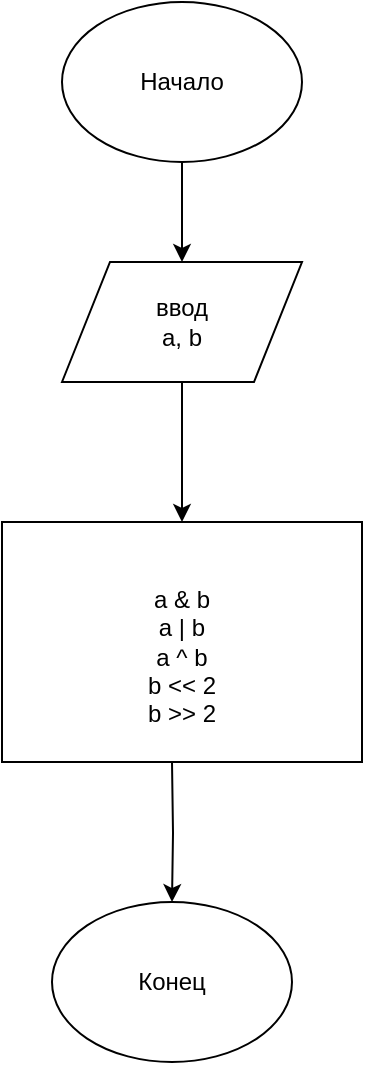 <mxfile version="12.9.3" type="google" pages="6"><diagram id="ejONRhiebyPnerFh9UCP" name="Les_1_task_1"><mxGraphModel dx="1635" dy="843" grid="1" gridSize="10" guides="1" tooltips="1" connect="1" arrows="1" fold="1" page="1" pageScale="1" pageWidth="827" pageHeight="1169" math="0" shadow="0"><root><mxCell id="0"/><mxCell id="1" parent="0"/><mxCell id="lPbZlyM-FP4Zi28A1XDB-5" value="" style="edgeStyle=orthogonalEdgeStyle;rounded=0;orthogonalLoop=1;jettySize=auto;html=1;" parent="1" source="lPbZlyM-FP4Zi28A1XDB-1" target="lPbZlyM-FP4Zi28A1XDB-3" edge="1"><mxGeometry relative="1" as="geometry"/></mxCell><mxCell id="lPbZlyM-FP4Zi28A1XDB-1" value="Начало" style="ellipse;whiteSpace=wrap;html=1;" parent="1" vertex="1"><mxGeometry x="410" y="50" width="120" height="80" as="geometry"/></mxCell><mxCell id="lPbZlyM-FP4Zi28A1XDB-6" value="" style="edgeStyle=orthogonalEdgeStyle;rounded=0;orthogonalLoop=1;jettySize=auto;html=1;entryX=0.5;entryY=0;entryDx=0;entryDy=0;" parent="1" source="lPbZlyM-FP4Zi28A1XDB-3" target="EOme2813mXR_fRTJmGRr-1" edge="1"><mxGeometry relative="1" as="geometry"><mxPoint x="470" y="290" as="targetPoint"/><Array as="points"/></mxGeometry></mxCell><mxCell id="lPbZlyM-FP4Zi28A1XDB-3" value="&lt;span style=&quot;white-space: normal&quot;&gt;ввод&lt;/span&gt;&lt;br style=&quot;white-space: normal&quot;&gt;a, b" style="shape=parallelogram;perimeter=parallelogramPerimeter;whiteSpace=wrap;html=1;" parent="1" vertex="1"><mxGeometry x="410" y="180" width="120" height="60" as="geometry"/></mxCell><mxCell id="lPbZlyM-FP4Zi28A1XDB-8" value="" style="edgeStyle=orthogonalEdgeStyle;rounded=0;orthogonalLoop=1;jettySize=auto;html=1;" parent="1" target="lPbZlyM-FP4Zi28A1XDB-7" edge="1"><mxGeometry relative="1" as="geometry"><mxPoint x="465" y="430" as="sourcePoint"/></mxGeometry></mxCell><mxCell id="lPbZlyM-FP4Zi28A1XDB-7" value="Конец" style="ellipse;whiteSpace=wrap;html=1;" parent="1" vertex="1"><mxGeometry x="405" y="500" width="120" height="80" as="geometry"/></mxCell><mxCell id="EOme2813mXR_fRTJmGRr-1" value="&lt;br style=&quot;white-space: normal&quot;&gt;&lt;span style=&quot;white-space: normal&quot;&gt;a &amp;amp; b&lt;/span&gt;&lt;br style=&quot;white-space: normal&quot;&gt;&lt;span style=&quot;white-space: normal&quot;&gt;a | b&lt;/span&gt;&lt;br style=&quot;white-space: normal&quot;&gt;&lt;span style=&quot;white-space: normal&quot;&gt;a ^ b&lt;/span&gt;&lt;br style=&quot;white-space: normal&quot;&gt;&lt;span style=&quot;white-space: normal&quot;&gt;b &amp;lt;&amp;lt; 2&lt;/span&gt;&lt;br style=&quot;white-space: normal&quot;&gt;&lt;span style=&quot;white-space: normal&quot;&gt;b &amp;gt;&amp;gt; 2&lt;/span&gt;" style="rounded=0;whiteSpace=wrap;html=1;" parent="1" vertex="1"><mxGeometry x="380" y="310" width="180" height="120" as="geometry"/></mxCell></root></mxGraphModel></diagram><diagram id="EvOTlXgczmB8pf-Lnj1L" name="task_2"><mxGraphModel dx="1635" dy="843" grid="1" gridSize="10" guides="1" tooltips="1" connect="1" arrows="1" fold="1" page="1" pageScale="1" pageWidth="827" pageHeight="1169" math="0" shadow="0"><root><mxCell id="ZTggSVcsL1TTsxYnbmw0-0"/><mxCell id="ZTggSVcsL1TTsxYnbmw0-1" parent="ZTggSVcsL1TTsxYnbmw0-0"/><mxCell id="ZTggSVcsL1TTsxYnbmw0-4" value="" style="edgeStyle=orthogonalEdgeStyle;rounded=0;orthogonalLoop=1;jettySize=auto;html=1;" parent="ZTggSVcsL1TTsxYnbmw0-1" source="ZTggSVcsL1TTsxYnbmw0-2" target="ZTggSVcsL1TTsxYnbmw0-3" edge="1"><mxGeometry relative="1" as="geometry"><Array as="points"><mxPoint x="320" y="160"/><mxPoint x="320" y="160"/></Array></mxGeometry></mxCell><mxCell id="ZTggSVcsL1TTsxYnbmw0-2" value="Начало" style="ellipse;whiteSpace=wrap;html=1;" parent="ZTggSVcsL1TTsxYnbmw0-1" vertex="1"><mxGeometry x="260" y="50" width="120" height="80" as="geometry"/></mxCell><mxCell id="6Yn0Yqvxaq5EFsF0ZWP4-1" value="" style="edgeStyle=orthogonalEdgeStyle;rounded=0;orthogonalLoop=1;jettySize=auto;html=1;" parent="ZTggSVcsL1TTsxYnbmw0-1" source="ZTggSVcsL1TTsxYnbmw0-3" target="6Yn0Yqvxaq5EFsF0ZWP4-0" edge="1"><mxGeometry relative="1" as="geometry"/></mxCell><mxCell id="ZTggSVcsL1TTsxYnbmw0-3" value="&lt;span style=&quot;white-space: normal&quot;&gt;ввод координат&lt;/span&gt;&lt;br style=&quot;white-space: normal&quot;&gt;x1, y1, x2, y2" style="shape=parallelogram;perimeter=parallelogramPerimeter;whiteSpace=wrap;html=1;" parent="ZTggSVcsL1TTsxYnbmw0-1" vertex="1"><mxGeometry x="230" y="170" width="170" height="60" as="geometry"/></mxCell><mxCell id="6Yn0Yqvxaq5EFsF0ZWP4-4" value="" style="edgeStyle=orthogonalEdgeStyle;rounded=0;orthogonalLoop=1;jettySize=auto;html=1;" parent="ZTggSVcsL1TTsxYnbmw0-1" source="6Yn0Yqvxaq5EFsF0ZWP4-0" edge="1"><mxGeometry relative="1" as="geometry"><mxPoint x="315" y="440" as="targetPoint"/></mxGeometry></mxCell><mxCell id="6Yn0Yqvxaq5EFsF0ZWP4-0" value="k = (y1 - y2) / (x1 - x2)&lt;br&gt;b = y2 - k * x2" style="rounded=0;whiteSpace=wrap;html=1;" parent="ZTggSVcsL1TTsxYnbmw0-1" vertex="1"><mxGeometry x="225" y="300" width="180" height="60" as="geometry"/></mxCell><mxCell id="6Yn0Yqvxaq5EFsF0ZWP4-7" value="" style="edgeStyle=orthogonalEdgeStyle;rounded=0;orthogonalLoop=1;jettySize=auto;html=1;" parent="ZTggSVcsL1TTsxYnbmw0-1" source="6Yn0Yqvxaq5EFsF0ZWP4-2" edge="1"><mxGeometry relative="1" as="geometry"><mxPoint x="310" y="580" as="targetPoint"/></mxGeometry></mxCell><mxCell id="6Yn0Yqvxaq5EFsF0ZWP4-2" value="вывод уравнения&lt;br&gt;y = kx+b" style="shape=parallelogram;perimeter=parallelogramPerimeter;whiteSpace=wrap;html=1;" parent="ZTggSVcsL1TTsxYnbmw0-1" vertex="1"><mxGeometry x="220" y="440" width="180" height="60" as="geometry"/></mxCell><mxCell id="6Yn0Yqvxaq5EFsF0ZWP4-5" value="Конец" style="ellipse;whiteSpace=wrap;html=1;" parent="ZTggSVcsL1TTsxYnbmw0-1" vertex="1"><mxGeometry x="250" y="580" width="120" height="80" as="geometry"/></mxCell></root></mxGraphModel></diagram><diagram id="NfUFJn4JL5f6Gc04uRBp" name="Task_3"><mxGraphModel dx="1635" dy="843" grid="1" gridSize="10" guides="1" tooltips="1" connect="1" arrows="1" fold="1" page="1" pageScale="1" pageWidth="827" pageHeight="1169" math="0" shadow="0"><root><mxCell id="rxotGkuKyjBMXKQZV3co-0"/><mxCell id="rxotGkuKyjBMXKQZV3co-1" parent="rxotGkuKyjBMXKQZV3co-0"/><mxCell id="rxotGkuKyjBMXKQZV3co-6" value="" style="edgeStyle=orthogonalEdgeStyle;rounded=0;orthogonalLoop=1;jettySize=auto;html=1;" parent="rxotGkuKyjBMXKQZV3co-1" source="rxotGkuKyjBMXKQZV3co-2" target="rxotGkuKyjBMXKQZV3co-3" edge="1"><mxGeometry relative="1" as="geometry"/></mxCell><mxCell id="rxotGkuKyjBMXKQZV3co-2" value="Начало" style="ellipse;whiteSpace=wrap;html=1;" parent="rxotGkuKyjBMXKQZV3co-1" vertex="1"><mxGeometry x="270" y="60" width="120" height="80" as="geometry"/></mxCell><mxCell id="rxotGkuKyjBMXKQZV3co-7" value="" style="edgeStyle=orthogonalEdgeStyle;rounded=0;orthogonalLoop=1;jettySize=auto;html=1;" parent="rxotGkuKyjBMXKQZV3co-1" source="rxotGkuKyjBMXKQZV3co-3" target="rxotGkuKyjBMXKQZV3co-4" edge="1"><mxGeometry relative="1" as="geometry"/></mxCell><mxCell id="rxotGkuKyjBMXKQZV3co-3" value="&lt;span style=&quot;white-space: normal&quot;&gt;ввод&lt;/span&gt;&lt;br style=&quot;white-space: normal&quot;&gt;диапазона чисел m1, m2" style="shape=parallelogram;perimeter=parallelogramPerimeter;whiteSpace=wrap;html=1;" parent="rxotGkuKyjBMXKQZV3co-1" vertex="1"><mxGeometry x="230" y="170" width="200" height="60" as="geometry"/></mxCell><mxCell id="rxotGkuKyjBMXKQZV3co-8" value="" style="edgeStyle=orthogonalEdgeStyle;rounded=0;orthogonalLoop=1;jettySize=auto;html=1;" parent="rxotGkuKyjBMXKQZV3co-1" source="rxotGkuKyjBMXKQZV3co-4" target="rxotGkuKyjBMXKQZV3co-5" edge="1"><mxGeometry relative="1" as="geometry"/></mxCell><mxCell id="rxotGkuKyjBMXKQZV3co-4" value="вычисление случайного целого числа n" style="rounded=0;whiteSpace=wrap;html=1;" parent="rxotGkuKyjBMXKQZV3co-1" vertex="1"><mxGeometry x="270" y="260" width="120" height="60" as="geometry"/></mxCell><mxCell id="rxotGkuKyjBMXKQZV3co-20" value="" style="edgeStyle=orthogonalEdgeStyle;rounded=0;orthogonalLoop=1;jettySize=auto;html=1;entryX=0.5;entryY=0;entryDx=0;entryDy=0;" parent="rxotGkuKyjBMXKQZV3co-1" source="rxotGkuKyjBMXKQZV3co-5" target="rxotGkuKyjBMXKQZV3co-10" edge="1"><mxGeometry relative="1" as="geometry"><mxPoint x="330" y="470" as="targetPoint"/></mxGeometry></mxCell><mxCell id="rxotGkuKyjBMXKQZV3co-5" value="вывод случайного числа&amp;nbsp; n из диапазона" style="shape=parallelogram;perimeter=parallelogramPerimeter;whiteSpace=wrap;html=1;" parent="rxotGkuKyjBMXKQZV3co-1" vertex="1"><mxGeometry x="140" y="360" width="380" height="60" as="geometry"/></mxCell><mxCell id="rxotGkuKyjBMXKQZV3co-9" value="" style="edgeStyle=orthogonalEdgeStyle;rounded=0;orthogonalLoop=1;jettySize=auto;html=1;" parent="rxotGkuKyjBMXKQZV3co-1" source="rxotGkuKyjBMXKQZV3co-10" target="rxotGkuKyjBMXKQZV3co-12" edge="1"><mxGeometry relative="1" as="geometry"/></mxCell><mxCell id="rxotGkuKyjBMXKQZV3co-10" value="&lt;span style=&quot;white-space: normal&quot;&gt;ввод&lt;/span&gt;&lt;br style=&quot;white-space: normal&quot;&gt;диапазона вещественных чисел m1, m2" style="shape=parallelogram;perimeter=parallelogramPerimeter;whiteSpace=wrap;html=1;" parent="rxotGkuKyjBMXKQZV3co-1" vertex="1"><mxGeometry x="145" y="460" width="370" height="60" as="geometry"/></mxCell><mxCell id="rxotGkuKyjBMXKQZV3co-11" value="" style="edgeStyle=orthogonalEdgeStyle;rounded=0;orthogonalLoop=1;jettySize=auto;html=1;" parent="rxotGkuKyjBMXKQZV3co-1" source="rxotGkuKyjBMXKQZV3co-12" target="rxotGkuKyjBMXKQZV3co-13" edge="1"><mxGeometry relative="1" as="geometry"/></mxCell><mxCell id="rxotGkuKyjBMXKQZV3co-12" value="вычисление случайного&amp;nbsp; вещественногочисла n" style="rounded=0;whiteSpace=wrap;html=1;" parent="rxotGkuKyjBMXKQZV3co-1" vertex="1"><mxGeometry x="185" y="560" width="290" height="60" as="geometry"/></mxCell><mxCell id="rxotGkuKyjBMXKQZV3co-22" value="" style="edgeStyle=orthogonalEdgeStyle;rounded=0;orthogonalLoop=1;jettySize=auto;html=1;" parent="rxotGkuKyjBMXKQZV3co-1" source="rxotGkuKyjBMXKQZV3co-13" edge="1"><mxGeometry relative="1" as="geometry"><mxPoint x="330" y="810" as="targetPoint"/></mxGeometry></mxCell><mxCell id="rxotGkuKyjBMXKQZV3co-13" value="вывод вещественного n" style="shape=parallelogram;perimeter=parallelogramPerimeter;whiteSpace=wrap;html=1;" parent="rxotGkuKyjBMXKQZV3co-1" vertex="1"><mxGeometry x="200" y="670" width="260" height="60" as="geometry"/></mxCell><mxCell id="rxotGkuKyjBMXKQZV3co-14" value="" style="edgeStyle=orthogonalEdgeStyle;rounded=0;orthogonalLoop=1;jettySize=auto;html=1;" parent="rxotGkuKyjBMXKQZV3co-1" source="rxotGkuKyjBMXKQZV3co-15" target="rxotGkuKyjBMXKQZV3co-17" edge="1"><mxGeometry relative="1" as="geometry"/></mxCell><mxCell id="rxotGkuKyjBMXKQZV3co-15" value="&lt;span style=&quot;white-space: normal&quot;&gt;ввод&lt;/span&gt;&lt;br style=&quot;white-space: normal&quot;&gt;a, f" style="shape=parallelogram;perimeter=parallelogramPerimeter;whiteSpace=wrap;html=1;" parent="rxotGkuKyjBMXKQZV3co-1" vertex="1"><mxGeometry x="230" y="810" width="200" height="60" as="geometry"/></mxCell><mxCell id="rxotGkuKyjBMXKQZV3co-16" value="" style="edgeStyle=orthogonalEdgeStyle;rounded=0;orthogonalLoop=1;jettySize=auto;html=1;" parent="rxotGkuKyjBMXKQZV3co-1" source="rxotGkuKyjBMXKQZV3co-17" target="rxotGkuKyjBMXKQZV3co-18" edge="1"><mxGeometry relative="1" as="geometry"/></mxCell><mxCell id="rxotGkuKyjBMXKQZV3co-17" value="вычисление&amp;nbsp;&lt;br&gt;случайного символа" style="rounded=0;whiteSpace=wrap;html=1;" parent="rxotGkuKyjBMXKQZV3co-1" vertex="1"><mxGeometry x="270" y="900" width="120" height="60" as="geometry"/></mxCell><mxCell id="rxotGkuKyjBMXKQZV3co-24" value="" style="edgeStyle=orthogonalEdgeStyle;rounded=0;orthogonalLoop=1;jettySize=auto;html=1;" parent="rxotGkuKyjBMXKQZV3co-1" source="rxotGkuKyjBMXKQZV3co-18" target="rxotGkuKyjBMXKQZV3co-23" edge="1"><mxGeometry relative="1" as="geometry"/></mxCell><mxCell id="rxotGkuKyjBMXKQZV3co-18" value="вывод n" style="shape=parallelogram;perimeter=parallelogramPerimeter;whiteSpace=wrap;html=1;" parent="rxotGkuKyjBMXKQZV3co-1" vertex="1"><mxGeometry x="200" y="990" width="260" height="60" as="geometry"/></mxCell><mxCell id="rxotGkuKyjBMXKQZV3co-23" value="Конец" style="ellipse;whiteSpace=wrap;html=1;" parent="rxotGkuKyjBMXKQZV3co-1" vertex="1"><mxGeometry x="270" y="1080" width="120" height="80" as="geometry"/></mxCell></root></mxGraphModel></diagram><diagram id="07F5QgTJi_bS2VY0RD2C" name="Task_4_5"><mxGraphModel dx="1635" dy="843" grid="1" gridSize="10" guides="1" tooltips="1" connect="1" arrows="1" fold="1" page="1" pageScale="1" pageWidth="827" pageHeight="1169" math="0" shadow="0"><root><mxCell id="dnwiqi-f7LY_pS0vTEPF-0"/><mxCell id="dnwiqi-f7LY_pS0vTEPF-1" parent="dnwiqi-f7LY_pS0vTEPF-0"/><mxCell id="dnwiqi-f7LY_pS0vTEPF-9" value="" style="edgeStyle=orthogonalEdgeStyle;rounded=0;orthogonalLoop=1;jettySize=auto;html=1;" edge="1" parent="dnwiqi-f7LY_pS0vTEPF-1" source="dnwiqi-f7LY_pS0vTEPF-2" target="dnwiqi-f7LY_pS0vTEPF-3"><mxGeometry relative="1" as="geometry"/></mxCell><mxCell id="dnwiqi-f7LY_pS0vTEPF-2" value="Начало" style="ellipse;whiteSpace=wrap;html=1;" vertex="1" parent="dnwiqi-f7LY_pS0vTEPF-1"><mxGeometry x="240" y="40" width="120" height="80" as="geometry"/></mxCell><mxCell id="dnwiqi-f7LY_pS0vTEPF-10" value="" style="edgeStyle=orthogonalEdgeStyle;rounded=0;orthogonalLoop=1;jettySize=auto;html=1;" edge="1" parent="dnwiqi-f7LY_pS0vTEPF-1" source="dnwiqi-f7LY_pS0vTEPF-3" target="dnwiqi-f7LY_pS0vTEPF-4"><mxGeometry relative="1" as="geometry"/></mxCell><mxCell id="dnwiqi-f7LY_pS0vTEPF-3" value="&lt;span style=&quot;white-space: normal&quot;&gt;ввод&lt;/span&gt;&lt;br style=&quot;white-space: normal&quot;&gt;&lt;span style=&quot;white-space: normal&quot;&gt;a,b: orb&lt;/span&gt;" style="shape=parallelogram;perimeter=parallelogramPerimeter;whiteSpace=wrap;html=1;" vertex="1" parent="dnwiqi-f7LY_pS0vTEPF-1"><mxGeometry x="240" y="180" width="120" height="60" as="geometry"/></mxCell><mxCell id="dnwiqi-f7LY_pS0vTEPF-11" value="" style="edgeStyle=orthogonalEdgeStyle;rounded=0;orthogonalLoop=1;jettySize=auto;html=1;" edge="1" parent="dnwiqi-f7LY_pS0vTEPF-1" source="dnwiqi-f7LY_pS0vTEPF-4" target="dnwiqi-f7LY_pS0vTEPF-5"><mxGeometry relative="1" as="geometry"/></mxCell><mxCell id="dnwiqi-f7LY_pS0vTEPF-4" value="вычисление позиции" style="rounded=0;whiteSpace=wrap;html=1;" vertex="1" parent="dnwiqi-f7LY_pS0vTEPF-1"><mxGeometry x="240" y="290" width="120" height="60" as="geometry"/></mxCell><mxCell id="dnwiqi-f7LY_pS0vTEPF-12" value="" style="edgeStyle=orthogonalEdgeStyle;rounded=0;orthogonalLoop=1;jettySize=auto;html=1;" edge="1" parent="dnwiqi-f7LY_pS0vTEPF-1" source="dnwiqi-f7LY_pS0vTEPF-5" target="dnwiqi-f7LY_pS0vTEPF-6"><mxGeometry relative="1" as="geometry"/></mxCell><mxCell id="dnwiqi-f7LY_pS0vTEPF-5" value="&lt;span style=&quot;white-space: normal&quot;&gt;вывод&lt;/span&gt;&lt;br style=&quot;white-space: normal&quot;&gt;позиции" style="shape=parallelogram;perimeter=parallelogramPerimeter;whiteSpace=wrap;html=1;" vertex="1" parent="dnwiqi-f7LY_pS0vTEPF-1"><mxGeometry x="240" y="390" width="120" height="60" as="geometry"/></mxCell><mxCell id="dnwiqi-f7LY_pS0vTEPF-13" value="" style="edgeStyle=orthogonalEdgeStyle;rounded=0;orthogonalLoop=1;jettySize=auto;html=1;" edge="1" parent="dnwiqi-f7LY_pS0vTEPF-1" source="dnwiqi-f7LY_pS0vTEPF-6" target="dnwiqi-f7LY_pS0vTEPF-7"><mxGeometry relative="1" as="geometry"/></mxCell><mxCell id="dnwiqi-f7LY_pS0vTEPF-6" value="&lt;span style=&quot;white-space: normal&quot;&gt;ввод&lt;/span&gt;&lt;br style=&quot;white-space: normal&quot;&gt;номера буквы n" style="shape=parallelogram;perimeter=parallelogramPerimeter;whiteSpace=wrap;html=1;" vertex="1" parent="dnwiqi-f7LY_pS0vTEPF-1"><mxGeometry x="210" y="490" width="180" height="60" as="geometry"/></mxCell><mxCell id="dnwiqi-f7LY_pS0vTEPF-14" value="" style="edgeStyle=orthogonalEdgeStyle;rounded=0;orthogonalLoop=1;jettySize=auto;html=1;" edge="1" parent="dnwiqi-f7LY_pS0vTEPF-1" source="dnwiqi-f7LY_pS0vTEPF-7" target="dnwiqi-f7LY_pS0vTEPF-8"><mxGeometry relative="1" as="geometry"/></mxCell><mxCell id="dnwiqi-f7LY_pS0vTEPF-7" value="Вычисление порядкового номера буквы n" style="rounded=0;whiteSpace=wrap;html=1;" vertex="1" parent="dnwiqi-f7LY_pS0vTEPF-1"><mxGeometry x="240" y="590" width="120" height="60" as="geometry"/></mxCell><mxCell id="dnwiqi-f7LY_pS0vTEPF-16" value="" style="edgeStyle=orthogonalEdgeStyle;rounded=0;orthogonalLoop=1;jettySize=auto;html=1;" edge="1" parent="dnwiqi-f7LY_pS0vTEPF-1" source="dnwiqi-f7LY_pS0vTEPF-8" target="dnwiqi-f7LY_pS0vTEPF-15"><mxGeometry relative="1" as="geometry"/></mxCell><mxCell id="dnwiqi-f7LY_pS0vTEPF-8" value="&lt;span style=&quot;white-space: normal&quot;&gt;вывод&lt;/span&gt;&lt;br style=&quot;white-space: normal&quot;&gt;порядкового номера" style="shape=parallelogram;perimeter=parallelogramPerimeter;whiteSpace=wrap;html=1;" vertex="1" parent="dnwiqi-f7LY_pS0vTEPF-1"><mxGeometry x="200" y="700" width="200" height="60" as="geometry"/></mxCell><mxCell id="dnwiqi-f7LY_pS0vTEPF-15" value="Конец" style="ellipse;whiteSpace=wrap;html=1;" vertex="1" parent="dnwiqi-f7LY_pS0vTEPF-1"><mxGeometry x="240" y="840" width="120" height="80" as="geometry"/></mxCell></root></mxGraphModel></diagram><diagram id="D7AbRSLYnXUbIKhFOY6k" name="Task_6"><mxGraphModel dx="3578" dy="992" grid="1" gridSize="10" guides="1" tooltips="1" connect="1" arrows="1" fold="1" page="1" pageScale="1" pageWidth="827" pageHeight="1169" math="0" shadow="0"><root><mxCell id="_pZJiZ8iB686vR7n-mJm-0"/><mxCell id="_pZJiZ8iB686vR7n-mJm-1" parent="_pZJiZ8iB686vR7n-mJm-0"/><mxCell id="f5dEvG23_S-mPj0kajTD-2" value="" style="edgeStyle=orthogonalEdgeStyle;rounded=0;orthogonalLoop=1;jettySize=auto;html=1;" edge="1" parent="_pZJiZ8iB686vR7n-mJm-1" target="f5dEvG23_S-mPj0kajTD-1"><mxGeometry relative="1" as="geometry"><mxPoint x="475" y="60" as="sourcePoint"/></mxGeometry></mxCell><mxCell id="f5dEvG23_S-mPj0kajTD-0" value="Начало" style="ellipse;whiteSpace=wrap;html=1;" vertex="1" parent="_pZJiZ8iB686vR7n-mJm-1"><mxGeometry x="415" y="10" width="120" height="50" as="geometry"/></mxCell><mxCell id="f5dEvG23_S-mPj0kajTD-34" style="edgeStyle=orthogonalEdgeStyle;rounded=0;orthogonalLoop=1;jettySize=auto;html=1;entryX=0.5;entryY=0;entryDx=0;entryDy=0;" edge="1" parent="_pZJiZ8iB686vR7n-mJm-1" source="f5dEvG23_S-mPj0kajTD-1" target="f5dEvG23_S-mPj0kajTD-5"><mxGeometry relative="1" as="geometry"><Array as="points"><mxPoint x="470" y="180"/><mxPoint x="470" y="180"/></Array></mxGeometry></mxCell><mxCell id="f5dEvG23_S-mPj0kajTD-1" value="&lt;span style=&quot;white-space: normal&quot;&gt;ввод&lt;/span&gt;&lt;br style=&quot;white-space: normal&quot;&gt;a, b, c" style="shape=parallelogram;perimeter=parallelogramPerimeter;whiteSpace=wrap;html=1;" vertex="1" parent="_pZJiZ8iB686vR7n-mJm-1"><mxGeometry x="415" y="100" width="120" height="60" as="geometry"/></mxCell><mxCell id="f5dEvG23_S-mPj0kajTD-4" value="" style="group" vertex="1" connectable="0" parent="_pZJiZ8iB686vR7n-mJm-1"><mxGeometry x="400" y="220" width="190" height="160" as="geometry"/></mxCell><mxCell id="f5dEvG23_S-mPj0kajTD-5" value="a + b &amp;lt;= c&lt;br&gt;или&lt;br&gt;a + c &amp;lt;= b&lt;br&gt;или&lt;br&gt;b + c &amp;lt;=a" style="rhombus;whiteSpace=wrap;html=1;" vertex="1" parent="f5dEvG23_S-mPj0kajTD-4"><mxGeometry x="-50" width="240" height="160" as="geometry"/></mxCell><mxCell id="f5dEvG23_S-mPj0kajTD-6" value="нет" style="text;html=1;strokeColor=none;fillColor=none;align=center;verticalAlign=middle;whiteSpace=wrap;rounded=0;" vertex="1" parent="f5dEvG23_S-mPj0kajTD-4"><mxGeometry width="40" height="20" as="geometry"/></mxCell><mxCell id="f5dEvG23_S-mPj0kajTD-7" value="да" style="text;html=1;strokeColor=none;fillColor=none;align=center;verticalAlign=middle;whiteSpace=wrap;rounded=0;" vertex="1" parent="f5dEvG23_S-mPj0kajTD-4"><mxGeometry x="110" width="40" height="20" as="geometry"/></mxCell><mxCell id="f5dEvG23_S-mPj0kajTD-33" style="edgeStyle=orthogonalEdgeStyle;rounded=0;orthogonalLoop=1;jettySize=auto;html=1;entryX=0.5;entryY=0;entryDx=0;entryDy=0;" edge="1" parent="_pZJiZ8iB686vR7n-mJm-1" source="f5dEvG23_S-mPj0kajTD-8" target="f5dEvG23_S-mPj0kajTD-29"><mxGeometry relative="1" as="geometry"><Array as="points"><mxPoint x="705" y="840"/><mxPoint x="400" y="840"/></Array></mxGeometry></mxCell><mxCell id="f5dEvG23_S-mPj0kajTD-8" value="вывод&lt;br&gt;треугольник не существует" style="shape=parallelogram;perimeter=parallelogramPerimeter;whiteSpace=wrap;html=1;" vertex="1" parent="_pZJiZ8iB686vR7n-mJm-1"><mxGeometry x="645" y="450" width="120" height="60" as="geometry"/></mxCell><mxCell id="f5dEvG23_S-mPj0kajTD-9" style="edgeStyle=orthogonalEdgeStyle;rounded=0;orthogonalLoop=1;jettySize=auto;html=1;entryX=0.5;entryY=0;entryDx=0;entryDy=0;" edge="1" parent="_pZJiZ8iB686vR7n-mJm-1" source="f5dEvG23_S-mPj0kajTD-5" target="f5dEvG23_S-mPj0kajTD-8"><mxGeometry relative="1" as="geometry"/></mxCell><mxCell id="f5dEvG23_S-mPj0kajTD-10" value="" style="group" vertex="1" connectable="0" parent="_pZJiZ8iB686vR7n-mJm-1"><mxGeometry x="110" y="390" width="280" height="120" as="geometry"/></mxCell><mxCell id="f5dEvG23_S-mPj0kajTD-11" value="a != b&lt;br&gt;и&lt;br&gt;a != c&lt;br&gt;и&lt;br&gt;b !=c" style="rhombus;whiteSpace=wrap;html=1;" vertex="1" parent="f5dEvG23_S-mPj0kajTD-10"><mxGeometry x="56" width="149.333" height="120" as="geometry"/></mxCell><mxCell id="f5dEvG23_S-mPj0kajTD-12" value="нет" style="text;html=1;strokeColor=none;fillColor=none;align=center;verticalAlign=middle;whiteSpace=wrap;rounded=0;" vertex="1" parent="f5dEvG23_S-mPj0kajTD-10"><mxGeometry width="74.667" height="30" as="geometry"/></mxCell><mxCell id="f5dEvG23_S-mPj0kajTD-13" value="да" style="text;html=1;strokeColor=none;fillColor=none;align=center;verticalAlign=middle;whiteSpace=wrap;rounded=0;" vertex="1" parent="f5dEvG23_S-mPj0kajTD-10"><mxGeometry x="205.333" width="74.667" height="30" as="geometry"/></mxCell><mxCell id="f5dEvG23_S-mPj0kajTD-14" style="edgeStyle=orthogonalEdgeStyle;rounded=0;orthogonalLoop=1;jettySize=auto;html=1;" edge="1" parent="_pZJiZ8iB686vR7n-mJm-1" source="f5dEvG23_S-mPj0kajTD-5"><mxGeometry relative="1" as="geometry"><mxPoint x="240" y="390" as="targetPoint"/></mxGeometry></mxCell><mxCell id="f5dEvG23_S-mPj0kajTD-30" style="edgeStyle=orthogonalEdgeStyle;rounded=0;orthogonalLoop=1;jettySize=auto;html=1;entryX=0.5;entryY=0;entryDx=0;entryDy=0;" edge="1" parent="_pZJiZ8iB686vR7n-mJm-1" source="f5dEvG23_S-mPj0kajTD-15" target="f5dEvG23_S-mPj0kajTD-29"><mxGeometry relative="1" as="geometry"/></mxCell><mxCell id="f5dEvG23_S-mPj0kajTD-15" value="вывод&lt;br&gt;треугольник Разносторонний" style="shape=parallelogram;perimeter=parallelogramPerimeter;whiteSpace=wrap;html=1;" vertex="1" parent="_pZJiZ8iB686vR7n-mJm-1"><mxGeometry x="350" y="540" width="230" height="60" as="geometry"/></mxCell><mxCell id="f5dEvG23_S-mPj0kajTD-16" style="edgeStyle=orthogonalEdgeStyle;rounded=0;orthogonalLoop=1;jettySize=auto;html=1;entryX=0.5;entryY=0;entryDx=0;entryDy=0;" edge="1" parent="_pZJiZ8iB686vR7n-mJm-1" source="f5dEvG23_S-mPj0kajTD-11" target="f5dEvG23_S-mPj0kajTD-15"><mxGeometry relative="1" as="geometry"/></mxCell><mxCell id="f5dEvG23_S-mPj0kajTD-17" value="" style="rhombus;whiteSpace=wrap;html=1;" vertex="1" parent="_pZJiZ8iB686vR7n-mJm-1"><mxGeometry x="-840" y="340" width="80" height="80" as="geometry"/></mxCell><mxCell id="f5dEvG23_S-mPj0kajTD-18" value="" style="group" vertex="1" connectable="0" parent="_pZJiZ8iB686vR7n-mJm-1"><mxGeometry x="70" y="640" width="150" height="80" as="geometry"/></mxCell><mxCell id="f5dEvG23_S-mPj0kajTD-19" value="a == b == c" style="rhombus;whiteSpace=wrap;html=1;" vertex="1" parent="f5dEvG23_S-mPj0kajTD-18"><mxGeometry x="30" width="80" height="80" as="geometry"/></mxCell><mxCell id="f5dEvG23_S-mPj0kajTD-20" value="нет" style="text;html=1;strokeColor=none;fillColor=none;align=center;verticalAlign=middle;whiteSpace=wrap;rounded=0;" vertex="1" parent="f5dEvG23_S-mPj0kajTD-18"><mxGeometry width="40" height="20" as="geometry"/></mxCell><mxCell id="f5dEvG23_S-mPj0kajTD-21" value="да" style="text;html=1;strokeColor=none;fillColor=none;align=center;verticalAlign=middle;whiteSpace=wrap;rounded=0;" vertex="1" parent="f5dEvG23_S-mPj0kajTD-18"><mxGeometry x="110" width="40" height="20" as="geometry"/></mxCell><mxCell id="f5dEvG23_S-mPj0kajTD-22" style="edgeStyle=orthogonalEdgeStyle;rounded=0;orthogonalLoop=1;jettySize=auto;html=1;entryX=0.5;entryY=0;entryDx=0;entryDy=0;" edge="1" parent="_pZJiZ8iB686vR7n-mJm-1" source="f5dEvG23_S-mPj0kajTD-11" target="f5dEvG23_S-mPj0kajTD-19"><mxGeometry relative="1" as="geometry"><Array as="points"><mxPoint x="140" y="450"/><mxPoint x="140" y="630"/></Array></mxGeometry></mxCell><mxCell id="f5dEvG23_S-mPj0kajTD-31" style="edgeStyle=orthogonalEdgeStyle;rounded=0;orthogonalLoop=1;jettySize=auto;html=1;entryX=0.5;entryY=0;entryDx=0;entryDy=0;" edge="1" parent="_pZJiZ8iB686vR7n-mJm-1" source="f5dEvG23_S-mPj0kajTD-23" target="f5dEvG23_S-mPj0kajTD-29"><mxGeometry relative="1" as="geometry"/></mxCell><mxCell id="f5dEvG23_S-mPj0kajTD-23" value="Вывод треугольник равносторонний" style="shape=parallelogram;perimeter=parallelogramPerimeter;whiteSpace=wrap;html=1;" vertex="1" parent="_pZJiZ8iB686vR7n-mJm-1"><mxGeometry x="170" y="750" width="190" height="60" as="geometry"/></mxCell><mxCell id="f5dEvG23_S-mPj0kajTD-24" style="edgeStyle=orthogonalEdgeStyle;rounded=0;orthogonalLoop=1;jettySize=auto;html=1;entryX=0.577;entryY=-0.001;entryDx=0;entryDy=0;entryPerimeter=0;" edge="1" parent="_pZJiZ8iB686vR7n-mJm-1" source="f5dEvG23_S-mPj0kajTD-19" target="f5dEvG23_S-mPj0kajTD-23"><mxGeometry relative="1" as="geometry"><Array as="points"><mxPoint x="280" y="680"/></Array></mxGeometry></mxCell><mxCell id="f5dEvG23_S-mPj0kajTD-32" style="edgeStyle=orthogonalEdgeStyle;rounded=0;orthogonalLoop=1;jettySize=auto;html=1;entryX=0.5;entryY=0;entryDx=0;entryDy=0;" edge="1" parent="_pZJiZ8iB686vR7n-mJm-1" source="f5dEvG23_S-mPj0kajTD-27" target="f5dEvG23_S-mPj0kajTD-29"><mxGeometry relative="1" as="geometry"><Array as="points"><mxPoint x="60" y="910"/><mxPoint x="400" y="910"/></Array></mxGeometry></mxCell><mxCell id="f5dEvG23_S-mPj0kajTD-27" value="вывод&lt;br&gt;треугольник равнобедренный" style="shape=parallelogram;perimeter=parallelogramPerimeter;whiteSpace=wrap;html=1;" vertex="1" parent="_pZJiZ8iB686vR7n-mJm-1"><mxGeometry x="-10" y="730" width="140" height="60" as="geometry"/></mxCell><mxCell id="f5dEvG23_S-mPj0kajTD-28" style="edgeStyle=orthogonalEdgeStyle;rounded=0;orthogonalLoop=1;jettySize=auto;html=1;" edge="1" parent="_pZJiZ8iB686vR7n-mJm-1" source="f5dEvG23_S-mPj0kajTD-19"><mxGeometry relative="1" as="geometry"><mxPoint x="70" y="730" as="targetPoint"/></mxGeometry></mxCell><mxCell id="f5dEvG23_S-mPj0kajTD-29" value="Конец" style="ellipse;whiteSpace=wrap;html=1;" vertex="1" parent="_pZJiZ8iB686vR7n-mJm-1"><mxGeometry x="340" y="960" width="120" height="80" as="geometry"/></mxCell></root></mxGraphModel></diagram><diagram id="wrEtCOBBrOAvaLfy_dp7" name="Task_7"><mxGraphModel dx="1924" dy="992" grid="1" gridSize="10" guides="1" tooltips="1" connect="1" arrows="1" fold="1" page="1" pageScale="1" pageWidth="827" pageHeight="1169" math="0" shadow="0"><root><mxCell id="vofYqUnR80hzhN4rLeUw-0"/><mxCell id="vofYqUnR80hzhN4rLeUw-1" parent="vofYqUnR80hzhN4rLeUw-0"/><mxCell id="vofYqUnR80hzhN4rLeUw-9" value="" style="edgeStyle=orthogonalEdgeStyle;rounded=0;orthogonalLoop=1;jettySize=auto;html=1;" edge="1" parent="vofYqUnR80hzhN4rLeUw-1" source="vofYqUnR80hzhN4rLeUw-2" target="vofYqUnR80hzhN4rLeUw-3"><mxGeometry relative="1" as="geometry"/></mxCell><mxCell id="vofYqUnR80hzhN4rLeUw-2" value="Начало" style="ellipse;whiteSpace=wrap;html=1;" vertex="1" parent="vofYqUnR80hzhN4rLeUw-1"><mxGeometry x="380" y="30" width="120" height="50" as="geometry"/></mxCell><mxCell id="vofYqUnR80hzhN4rLeUw-10" value="" style="edgeStyle=orthogonalEdgeStyle;rounded=0;orthogonalLoop=1;jettySize=auto;html=1;" edge="1" parent="vofYqUnR80hzhN4rLeUw-1" source="vofYqUnR80hzhN4rLeUw-3" target="vofYqUnR80hzhN4rLeUw-4"><mxGeometry relative="1" as="geometry"/></mxCell><mxCell id="vofYqUnR80hzhN4rLeUw-3" value="&lt;span style=&quot;white-space: normal&quot;&gt;ввод&lt;/span&gt;&lt;br style=&quot;white-space: normal&quot;&gt;y&amp;nbsp;" style="shape=parallelogram;perimeter=parallelogramPerimeter;whiteSpace=wrap;html=1;" vertex="1" parent="vofYqUnR80hzhN4rLeUw-1"><mxGeometry x="380" y="110" width="120" height="60" as="geometry"/></mxCell><mxCell id="vofYqUnR80hzhN4rLeUw-8" style="edgeStyle=orthogonalEdgeStyle;rounded=0;orthogonalLoop=1;jettySize=auto;html=1;entryX=0.652;entryY=-0.025;entryDx=0;entryDy=0;entryPerimeter=0;" edge="1" parent="vofYqUnR80hzhN4rLeUw-1" source="vofYqUnR80hzhN4rLeUw-4" target="vofYqUnR80hzhN4rLeUw-7"><mxGeometry relative="1" as="geometry"/></mxCell><mxCell id="vofYqUnR80hzhN4rLeUw-12" style="edgeStyle=orthogonalEdgeStyle;rounded=0;orthogonalLoop=1;jettySize=auto;html=1;entryX=0.5;entryY=0;entryDx=0;entryDy=0;" edge="1" parent="vofYqUnR80hzhN4rLeUw-1" source="vofYqUnR80hzhN4rLeUw-4" target="vofYqUnR80hzhN4rLeUw-14"><mxGeometry relative="1" as="geometry"><mxPoint x="215" y="330" as="targetPoint"/><Array as="points"><mxPoint x="225" y="240"/></Array></mxGeometry></mxCell><mxCell id="vofYqUnR80hzhN4rLeUw-4" value="y % 4 !=0" style="rhombus;whiteSpace=wrap;html=1;" vertex="1" parent="vofYqUnR80hzhN4rLeUw-1"><mxGeometry x="280" y="200" width="320" height="80" as="geometry"/></mxCell><mxCell id="vofYqUnR80hzhN4rLeUw-5" value="нет" style="text;html=1;strokeColor=none;fillColor=none;align=center;verticalAlign=middle;whiteSpace=wrap;rounded=0;" vertex="1" parent="vofYqUnR80hzhN4rLeUw-1"><mxGeometry x="320" y="200" width="40" height="20" as="geometry"/></mxCell><mxCell id="vofYqUnR80hzhN4rLeUw-6" value="да" style="text;html=1;strokeColor=none;fillColor=none;align=center;verticalAlign=middle;whiteSpace=wrap;rounded=0;" vertex="1" parent="vofYqUnR80hzhN4rLeUw-1"><mxGeometry x="540" y="200" width="40" height="20" as="geometry"/></mxCell><mxCell id="vofYqUnR80hzhN4rLeUw-26" value="" style="edgeStyle=orthogonalEdgeStyle;rounded=0;orthogonalLoop=1;jettySize=auto;html=1;entryX=0.5;entryY=0;entryDx=0;entryDy=0;" edge="1" parent="vofYqUnR80hzhN4rLeUw-1" source="vofYqUnR80hzhN4rLeUw-7" target="vofYqUnR80hzhN4rLeUw-21"><mxGeometry relative="1" as="geometry"><mxPoint x="710" y="450" as="targetPoint"/><Array as="points"><mxPoint x="710" y="650"/><mxPoint x="474" y="650"/></Array></mxGeometry></mxCell><mxCell id="vofYqUnR80hzhN4rLeUw-7" value="вывод&lt;br&gt;год обычный" style="shape=parallelogram;perimeter=parallelogramPerimeter;whiteSpace=wrap;html=1;" vertex="1" parent="vofYqUnR80hzhN4rLeUw-1"><mxGeometry x="650" y="310" width="120" height="60" as="geometry"/></mxCell><mxCell id="vofYqUnR80hzhN4rLeUw-13" value="" style="group" vertex="1" connectable="0" parent="vofYqUnR80hzhN4rLeUw-1"><mxGeometry x="145" y="370" width="150" height="80" as="geometry"/></mxCell><mxCell id="vofYqUnR80hzhN4rLeUw-14" value="y % 100 == 0&lt;br&gt;y % 400 == 0" style="rhombus;whiteSpace=wrap;html=1;" vertex="1" parent="vofYqUnR80hzhN4rLeUw-13"><mxGeometry x="30" width="100" height="80" as="geometry"/></mxCell><mxCell id="vofYqUnR80hzhN4rLeUw-15" value="нет" style="text;html=1;strokeColor=none;fillColor=none;align=center;verticalAlign=middle;whiteSpace=wrap;rounded=0;" vertex="1" parent="vofYqUnR80hzhN4rLeUw-13"><mxGeometry width="40" height="20" as="geometry"/></mxCell><mxCell id="vofYqUnR80hzhN4rLeUw-16" value="да" style="text;html=1;strokeColor=none;fillColor=none;align=center;verticalAlign=middle;whiteSpace=wrap;rounded=0;" vertex="1" parent="vofYqUnR80hzhN4rLeUw-13"><mxGeometry x="110" width="40" height="20" as="geometry"/></mxCell><mxCell id="vofYqUnR80hzhN4rLeUw-24" value="" style="edgeStyle=orthogonalEdgeStyle;rounded=0;orthogonalLoop=1;jettySize=auto;html=1;entryX=0.5;entryY=0;entryDx=0;entryDy=0;" edge="1" parent="vofYqUnR80hzhN4rLeUw-1" source="vofYqUnR80hzhN4rLeUw-17" target="vofYqUnR80hzhN4rLeUw-21"><mxGeometry relative="1" as="geometry"><mxPoint x="385" y="620" as="targetPoint"/><Array as="points"><mxPoint x="420" y="610"/><mxPoint x="474" y="610"/></Array></mxGeometry></mxCell><mxCell id="vofYqUnR80hzhN4rLeUw-17" value="вывод&amp;nbsp;&lt;br&gt;год высокосный" style="shape=parallelogram;perimeter=parallelogramPerimeter;whiteSpace=wrap;html=1;" vertex="1" parent="vofYqUnR80hzhN4rLeUw-1"><mxGeometry x="300" y="480" width="170" height="60" as="geometry"/></mxCell><mxCell id="vofYqUnR80hzhN4rLeUw-18" style="edgeStyle=orthogonalEdgeStyle;rounded=0;orthogonalLoop=1;jettySize=auto;html=1;entryX=0.6;entryY=-0.049;entryDx=0;entryDy=0;entryPerimeter=0;" edge="1" parent="vofYqUnR80hzhN4rLeUw-1" source="vofYqUnR80hzhN4rLeUw-14" target="vofYqUnR80hzhN4rLeUw-17"><mxGeometry relative="1" as="geometry"/></mxCell><mxCell id="vofYqUnR80hzhN4rLeUw-22" style="edgeStyle=orthogonalEdgeStyle;rounded=0;orthogonalLoop=1;jettySize=auto;html=1;entryX=0.5;entryY=0;entryDx=0;entryDy=0;" edge="1" parent="vofYqUnR80hzhN4rLeUw-1" source="vofYqUnR80hzhN4rLeUw-19" target="vofYqUnR80hzhN4rLeUw-21"><mxGeometry relative="1" as="geometry"><Array as="points"><mxPoint x="150" y="670"/><mxPoint x="474" y="670"/></Array></mxGeometry></mxCell><mxCell id="vofYqUnR80hzhN4rLeUw-19" value="вывод год обычный" style="shape=parallelogram;perimeter=parallelogramPerimeter;whiteSpace=wrap;html=1;" vertex="1" parent="vofYqUnR80hzhN4rLeUw-1"><mxGeometry x="70" y="470" width="160" height="60" as="geometry"/></mxCell><mxCell id="vofYqUnR80hzhN4rLeUw-20" style="edgeStyle=orthogonalEdgeStyle;rounded=0;orthogonalLoop=1;jettySize=auto;html=1;" edge="1" parent="vofYqUnR80hzhN4rLeUw-1" source="vofYqUnR80hzhN4rLeUw-14"><mxGeometry relative="1" as="geometry"><mxPoint x="130" y="470" as="targetPoint"/></mxGeometry></mxCell><mxCell id="vofYqUnR80hzhN4rLeUw-21" value="Конец" style="ellipse;whiteSpace=wrap;html=1;" vertex="1" parent="vofYqUnR80hzhN4rLeUw-1"><mxGeometry x="414" y="710" width="120" height="80" as="geometry"/></mxCell></root></mxGraphModel></diagram></mxfile>